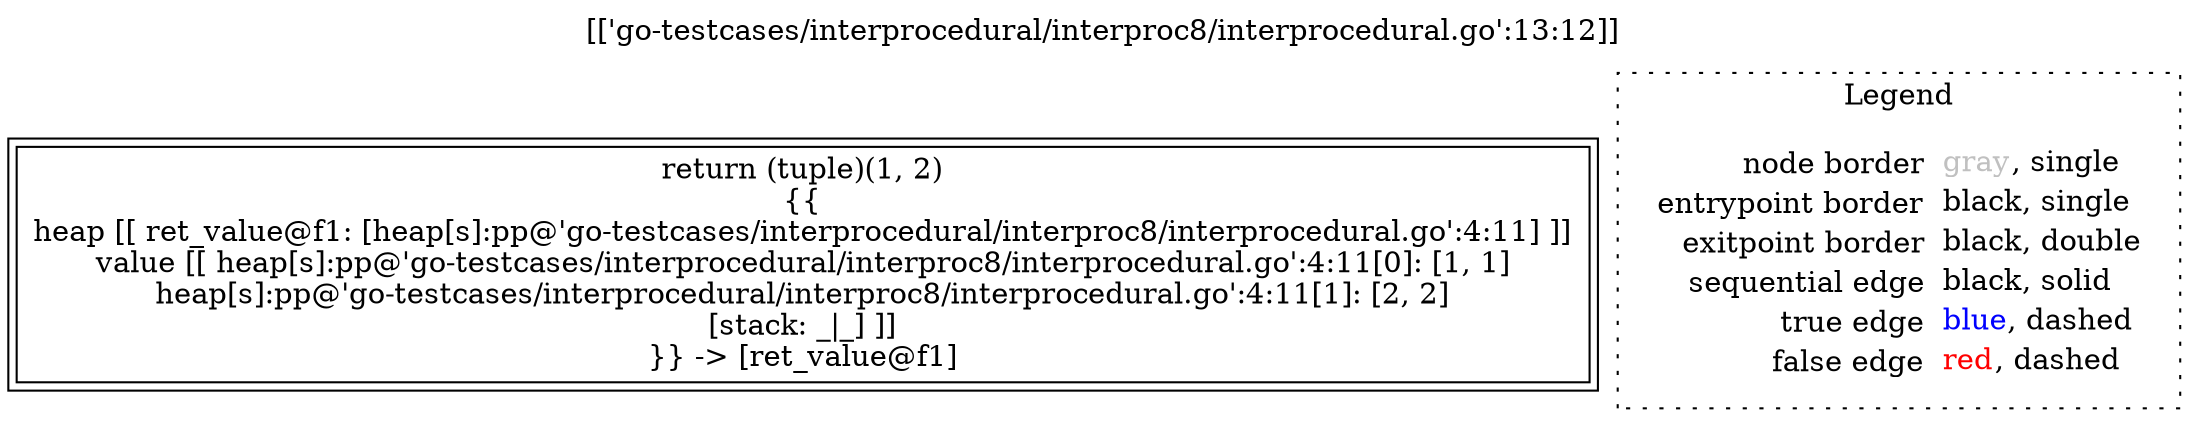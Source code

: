 digraph {
	labelloc="t";
	label="[['go-testcases/interprocedural/interproc8/interprocedural.go':13:12]]";
	"node0" [shape="rect",color="black",peripheries="2",label=<return (tuple)(1, 2)<BR/>{{<BR/>heap [[ ret_value@f1: [heap[s]:pp@'go-testcases/interprocedural/interproc8/interprocedural.go':4:11] ]]<BR/>value [[ heap[s]:pp@'go-testcases/interprocedural/interproc8/interprocedural.go':4:11[0]: [1, 1]<BR/>heap[s]:pp@'go-testcases/interprocedural/interproc8/interprocedural.go':4:11[1]: [2, 2]<BR/>[stack: _|_] ]]<BR/>}} -&gt; [ret_value@f1]>];
subgraph cluster_legend {
	label="Legend";
	style=dotted;
	node [shape=plaintext];
	"legend" [label=<<table border="0" cellpadding="2" cellspacing="0" cellborder="0"><tr><td align="right">node border&nbsp;</td><td align="left"><font color="gray">gray</font>, single</td></tr><tr><td align="right">entrypoint border&nbsp;</td><td align="left"><font color="black">black</font>, single</td></tr><tr><td align="right">exitpoint border&nbsp;</td><td align="left"><font color="black">black</font>, double</td></tr><tr><td align="right">sequential edge&nbsp;</td><td align="left"><font color="black">black</font>, solid</td></tr><tr><td align="right">true edge&nbsp;</td><td align="left"><font color="blue">blue</font>, dashed</td></tr><tr><td align="right">false edge&nbsp;</td><td align="left"><font color="red">red</font>, dashed</td></tr></table>>];
}

}
